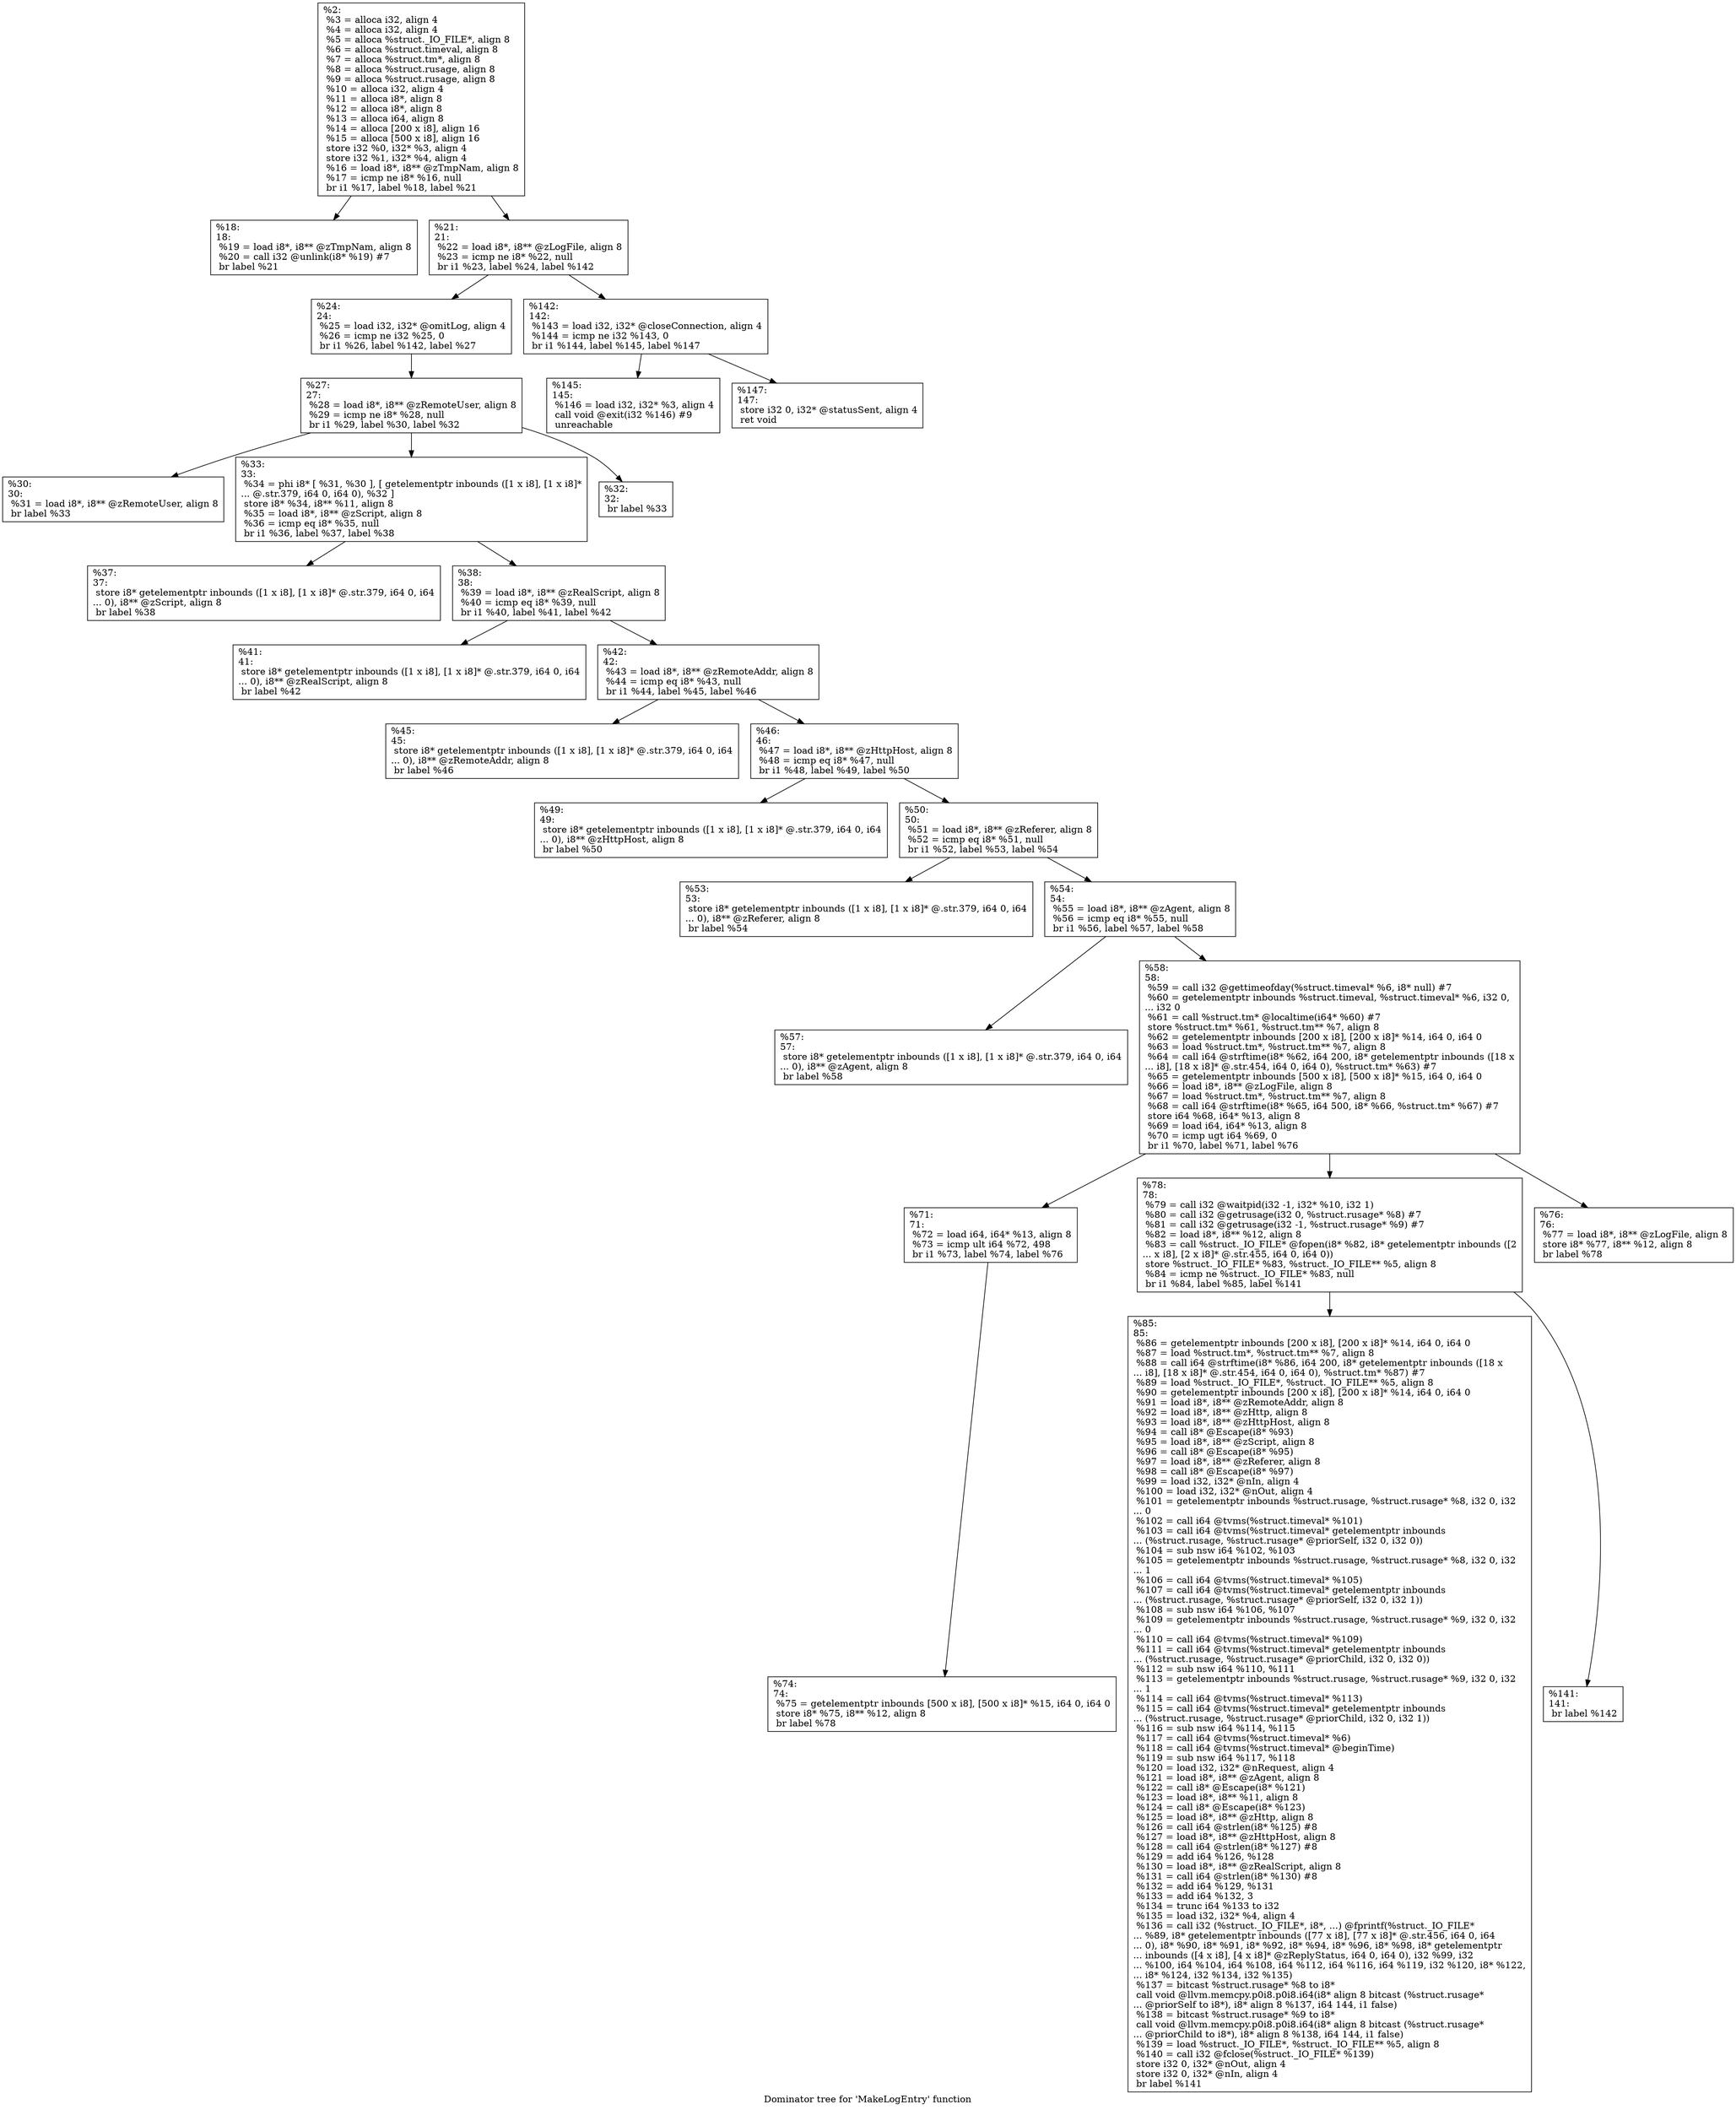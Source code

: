 digraph "Dominator tree for 'MakeLogEntry' function" {
	label="Dominator tree for 'MakeLogEntry' function";

	Node0x2255a20 [shape=record,label="{%2:\l  %3 = alloca i32, align 4\l  %4 = alloca i32, align 4\l  %5 = alloca %struct._IO_FILE*, align 8\l  %6 = alloca %struct.timeval, align 8\l  %7 = alloca %struct.tm*, align 8\l  %8 = alloca %struct.rusage, align 8\l  %9 = alloca %struct.rusage, align 8\l  %10 = alloca i32, align 4\l  %11 = alloca i8*, align 8\l  %12 = alloca i8*, align 8\l  %13 = alloca i64, align 8\l  %14 = alloca [200 x i8], align 16\l  %15 = alloca [500 x i8], align 16\l  store i32 %0, i32* %3, align 4\l  store i32 %1, i32* %4, align 4\l  %16 = load i8*, i8** @zTmpNam, align 8\l  %17 = icmp ne i8* %16, null\l  br i1 %17, label %18, label %21\l}"];
	Node0x2255a20 -> Node0x2214310;
	Node0x2255a20 -> Node0x222a660;
	Node0x2214310 [shape=record,label="{%18:\l18:                                               \l  %19 = load i8*, i8** @zTmpNam, align 8\l  %20 = call i32 @unlink(i8* %19) #7\l  br label %21\l}"];
	Node0x222a660 [shape=record,label="{%21:\l21:                                               \l  %22 = load i8*, i8** @zLogFile, align 8\l  %23 = icmp ne i8* %22, null\l  br i1 %23, label %24, label %142\l}"];
	Node0x222a660 -> Node0x225bdc0;
	Node0x222a660 -> Node0x2268450;
	Node0x225bdc0 [shape=record,label="{%24:\l24:                                               \l  %25 = load i32, i32* @omitLog, align 4\l  %26 = icmp ne i32 %25, 0\l  br i1 %26, label %142, label %27\l}"];
	Node0x225bdc0 -> Node0x226b5d0;
	Node0x226b5d0 [shape=record,label="{%27:\l27:                                               \l  %28 = load i8*, i8** @zRemoteUser, align 8\l  %29 = icmp ne i8* %28, null\l  br i1 %29, label %30, label %32\l}"];
	Node0x226b5d0 -> Node0x2223880;
	Node0x226b5d0 -> Node0x22603f0;
	Node0x226b5d0 -> Node0x2269230;
	Node0x2223880 [shape=record,label="{%30:\l30:                                               \l  %31 = load i8*, i8** @zRemoteUser, align 8\l  br label %33\l}"];
	Node0x22603f0 [shape=record,label="{%33:\l33:                                               \l  %34 = phi i8* [ %31, %30 ], [ getelementptr inbounds ([1 x i8], [1 x i8]*\l... @.str.379, i64 0, i64 0), %32 ]\l  store i8* %34, i8** %11, align 8\l  %35 = load i8*, i8** @zScript, align 8\l  %36 = icmp eq i8* %35, null\l  br i1 %36, label %37, label %38\l}"];
	Node0x22603f0 -> Node0x22378d0;
	Node0x22603f0 -> Node0x225c1a0;
	Node0x22378d0 [shape=record,label="{%37:\l37:                                               \l  store i8* getelementptr inbounds ([1 x i8], [1 x i8]* @.str.379, i64 0, i64\l... 0), i8** @zScript, align 8\l  br label %38\l}"];
	Node0x225c1a0 [shape=record,label="{%38:\l38:                                               \l  %39 = load i8*, i8** @zRealScript, align 8\l  %40 = icmp eq i8* %39, null\l  br i1 %40, label %41, label %42\l}"];
	Node0x225c1a0 -> Node0x2266f80;
	Node0x225c1a0 -> Node0x22af1c0;
	Node0x2266f80 [shape=record,label="{%41:\l41:                                               \l  store i8* getelementptr inbounds ([1 x i8], [1 x i8]* @.str.379, i64 0, i64\l... 0), i8** @zRealScript, align 8\l  br label %42\l}"];
	Node0x22af1c0 [shape=record,label="{%42:\l42:                                               \l  %43 = load i8*, i8** @zRemoteAddr, align 8\l  %44 = icmp eq i8* %43, null\l  br i1 %44, label %45, label %46\l}"];
	Node0x22af1c0 -> Node0x22809c0;
	Node0x22af1c0 -> Node0x2267fa0;
	Node0x22809c0 [shape=record,label="{%45:\l45:                                               \l  store i8* getelementptr inbounds ([1 x i8], [1 x i8]* @.str.379, i64 0, i64\l... 0), i8** @zRemoteAddr, align 8\l  br label %46\l}"];
	Node0x2267fa0 [shape=record,label="{%46:\l46:                                               \l  %47 = load i8*, i8** @zHttpHost, align 8\l  %48 = icmp eq i8* %47, null\l  br i1 %48, label %49, label %50\l}"];
	Node0x2267fa0 -> Node0x224b5b0;
	Node0x2267fa0 -> Node0x2266c00;
	Node0x224b5b0 [shape=record,label="{%49:\l49:                                               \l  store i8* getelementptr inbounds ([1 x i8], [1 x i8]* @.str.379, i64 0, i64\l... 0), i8** @zHttpHost, align 8\l  br label %50\l}"];
	Node0x2266c00 [shape=record,label="{%50:\l50:                                               \l  %51 = load i8*, i8** @zReferer, align 8\l  %52 = icmp eq i8* %51, null\l  br i1 %52, label %53, label %54\l}"];
	Node0x2266c00 -> Node0x22a7a20;
	Node0x2266c00 -> Node0x225abc0;
	Node0x22a7a20 [shape=record,label="{%53:\l53:                                               \l  store i8* getelementptr inbounds ([1 x i8], [1 x i8]* @.str.379, i64 0, i64\l... 0), i8** @zReferer, align 8\l  br label %54\l}"];
	Node0x225abc0 [shape=record,label="{%54:\l54:                                               \l  %55 = load i8*, i8** @zAgent, align 8\l  %56 = icmp eq i8* %55, null\l  br i1 %56, label %57, label %58\l}"];
	Node0x225abc0 -> Node0x2212a70;
	Node0x225abc0 -> Node0x21f8da0;
	Node0x2212a70 [shape=record,label="{%57:\l57:                                               \l  store i8* getelementptr inbounds ([1 x i8], [1 x i8]* @.str.379, i64 0, i64\l... 0), i8** @zAgent, align 8\l  br label %58\l}"];
	Node0x21f8da0 [shape=record,label="{%58:\l58:                                               \l  %59 = call i32 @gettimeofday(%struct.timeval* %6, i8* null) #7\l  %60 = getelementptr inbounds %struct.timeval, %struct.timeval* %6, i32 0,\l... i32 0\l  %61 = call %struct.tm* @localtime(i64* %60) #7\l  store %struct.tm* %61, %struct.tm** %7, align 8\l  %62 = getelementptr inbounds [200 x i8], [200 x i8]* %14, i64 0, i64 0\l  %63 = load %struct.tm*, %struct.tm** %7, align 8\l  %64 = call i64 @strftime(i8* %62, i64 200, i8* getelementptr inbounds ([18 x\l... i8], [18 x i8]* @.str.454, i64 0, i64 0), %struct.tm* %63) #7\l  %65 = getelementptr inbounds [500 x i8], [500 x i8]* %15, i64 0, i64 0\l  %66 = load i8*, i8** @zLogFile, align 8\l  %67 = load %struct.tm*, %struct.tm** %7, align 8\l  %68 = call i64 @strftime(i8* %65, i64 500, i8* %66, %struct.tm* %67) #7\l  store i64 %68, i64* %13, align 8\l  %69 = load i64, i64* %13, align 8\l  %70 = icmp ugt i64 %69, 0\l  br i1 %70, label %71, label %76\l}"];
	Node0x21f8da0 -> Node0x22556f0;
	Node0x21f8da0 -> Node0x2255f30;
	Node0x21f8da0 -> Node0x223bbc0;
	Node0x22556f0 [shape=record,label="{%71:\l71:                                               \l  %72 = load i64, i64* %13, align 8\l  %73 = icmp ult i64 %72, 498\l  br i1 %73, label %74, label %76\l}"];
	Node0x22556f0 -> Node0x22a85a0;
	Node0x22a85a0 [shape=record,label="{%74:\l74:                                               \l  %75 = getelementptr inbounds [500 x i8], [500 x i8]* %15, i64 0, i64 0\l  store i8* %75, i8** %12, align 8\l  br label %78\l}"];
	Node0x2255f30 [shape=record,label="{%78:\l78:                                               \l  %79 = call i32 @waitpid(i32 -1, i32* %10, i32 1)\l  %80 = call i32 @getrusage(i32 0, %struct.rusage* %8) #7\l  %81 = call i32 @getrusage(i32 -1, %struct.rusage* %9) #7\l  %82 = load i8*, i8** %12, align 8\l  %83 = call %struct._IO_FILE* @fopen(i8* %82, i8* getelementptr inbounds ([2\l... x i8], [2 x i8]* @.str.455, i64 0, i64 0))\l  store %struct._IO_FILE* %83, %struct._IO_FILE** %5, align 8\l  %84 = icmp ne %struct._IO_FILE* %83, null\l  br i1 %84, label %85, label %141\l}"];
	Node0x2255f30 -> Node0x2210bd0;
	Node0x2255f30 -> Node0x2273560;
	Node0x2210bd0 [shape=record,label="{%85:\l85:                                               \l  %86 = getelementptr inbounds [200 x i8], [200 x i8]* %14, i64 0, i64 0\l  %87 = load %struct.tm*, %struct.tm** %7, align 8\l  %88 = call i64 @strftime(i8* %86, i64 200, i8* getelementptr inbounds ([18 x\l... i8], [18 x i8]* @.str.454, i64 0, i64 0), %struct.tm* %87) #7\l  %89 = load %struct._IO_FILE*, %struct._IO_FILE** %5, align 8\l  %90 = getelementptr inbounds [200 x i8], [200 x i8]* %14, i64 0, i64 0\l  %91 = load i8*, i8** @zRemoteAddr, align 8\l  %92 = load i8*, i8** @zHttp, align 8\l  %93 = load i8*, i8** @zHttpHost, align 8\l  %94 = call i8* @Escape(i8* %93)\l  %95 = load i8*, i8** @zScript, align 8\l  %96 = call i8* @Escape(i8* %95)\l  %97 = load i8*, i8** @zReferer, align 8\l  %98 = call i8* @Escape(i8* %97)\l  %99 = load i32, i32* @nIn, align 4\l  %100 = load i32, i32* @nOut, align 4\l  %101 = getelementptr inbounds %struct.rusage, %struct.rusage* %8, i32 0, i32\l... 0\l  %102 = call i64 @tvms(%struct.timeval* %101)\l  %103 = call i64 @tvms(%struct.timeval* getelementptr inbounds\l... (%struct.rusage, %struct.rusage* @priorSelf, i32 0, i32 0))\l  %104 = sub nsw i64 %102, %103\l  %105 = getelementptr inbounds %struct.rusage, %struct.rusage* %8, i32 0, i32\l... 1\l  %106 = call i64 @tvms(%struct.timeval* %105)\l  %107 = call i64 @tvms(%struct.timeval* getelementptr inbounds\l... (%struct.rusage, %struct.rusage* @priorSelf, i32 0, i32 1))\l  %108 = sub nsw i64 %106, %107\l  %109 = getelementptr inbounds %struct.rusage, %struct.rusage* %9, i32 0, i32\l... 0\l  %110 = call i64 @tvms(%struct.timeval* %109)\l  %111 = call i64 @tvms(%struct.timeval* getelementptr inbounds\l... (%struct.rusage, %struct.rusage* @priorChild, i32 0, i32 0))\l  %112 = sub nsw i64 %110, %111\l  %113 = getelementptr inbounds %struct.rusage, %struct.rusage* %9, i32 0, i32\l... 1\l  %114 = call i64 @tvms(%struct.timeval* %113)\l  %115 = call i64 @tvms(%struct.timeval* getelementptr inbounds\l... (%struct.rusage, %struct.rusage* @priorChild, i32 0, i32 1))\l  %116 = sub nsw i64 %114, %115\l  %117 = call i64 @tvms(%struct.timeval* %6)\l  %118 = call i64 @tvms(%struct.timeval* @beginTime)\l  %119 = sub nsw i64 %117, %118\l  %120 = load i32, i32* @nRequest, align 4\l  %121 = load i8*, i8** @zAgent, align 8\l  %122 = call i8* @Escape(i8* %121)\l  %123 = load i8*, i8** %11, align 8\l  %124 = call i8* @Escape(i8* %123)\l  %125 = load i8*, i8** @zHttp, align 8\l  %126 = call i64 @strlen(i8* %125) #8\l  %127 = load i8*, i8** @zHttpHost, align 8\l  %128 = call i64 @strlen(i8* %127) #8\l  %129 = add i64 %126, %128\l  %130 = load i8*, i8** @zRealScript, align 8\l  %131 = call i64 @strlen(i8* %130) #8\l  %132 = add i64 %129, %131\l  %133 = add i64 %132, 3\l  %134 = trunc i64 %133 to i32\l  %135 = load i32, i32* %4, align 4\l  %136 = call i32 (%struct._IO_FILE*, i8*, ...) @fprintf(%struct._IO_FILE*\l... %89, i8* getelementptr inbounds ([77 x i8], [77 x i8]* @.str.456, i64 0, i64\l... 0), i8* %90, i8* %91, i8* %92, i8* %94, i8* %96, i8* %98, i8* getelementptr\l... inbounds ([4 x i8], [4 x i8]* @zReplyStatus, i64 0, i64 0), i32 %99, i32\l... %100, i64 %104, i64 %108, i64 %112, i64 %116, i64 %119, i32 %120, i8* %122,\l... i8* %124, i32 %134, i32 %135)\l  %137 = bitcast %struct.rusage* %8 to i8*\l  call void @llvm.memcpy.p0i8.p0i8.i64(i8* align 8 bitcast (%struct.rusage*\l... @priorSelf to i8*), i8* align 8 %137, i64 144, i1 false)\l  %138 = bitcast %struct.rusage* %9 to i8*\l  call void @llvm.memcpy.p0i8.p0i8.i64(i8* align 8 bitcast (%struct.rusage*\l... @priorChild to i8*), i8* align 8 %138, i64 144, i1 false)\l  %139 = load %struct._IO_FILE*, %struct._IO_FILE** %5, align 8\l  %140 = call i32 @fclose(%struct._IO_FILE* %139)\l  store i32 0, i32* @nOut, align 4\l  store i32 0, i32* @nIn, align 4\l  br label %141\l}"];
	Node0x2273560 [shape=record,label="{%141:\l141:                                              \l  br label %142\l}"];
	Node0x223bbc0 [shape=record,label="{%76:\l76:                                               \l  %77 = load i8*, i8** @zLogFile, align 8\l  store i8* %77, i8** %12, align 8\l  br label %78\l}"];
	Node0x2269230 [shape=record,label="{%32:\l32:                                               \l  br label %33\l}"];
	Node0x2268450 [shape=record,label="{%142:\l142:                                              \l  %143 = load i32, i32* @closeConnection, align 4\l  %144 = icmp ne i32 %143, 0\l  br i1 %144, label %145, label %147\l}"];
	Node0x2268450 -> Node0x224b8b0;
	Node0x2268450 -> Node0x2223bc0;
	Node0x224b8b0 [shape=record,label="{%145:\l145:                                              \l  %146 = load i32, i32* %3, align 4\l  call void @exit(i32 %146) #9\l  unreachable\l}"];
	Node0x2223bc0 [shape=record,label="{%147:\l147:                                              \l  store i32 0, i32* @statusSent, align 4\l  ret void\l}"];
}
